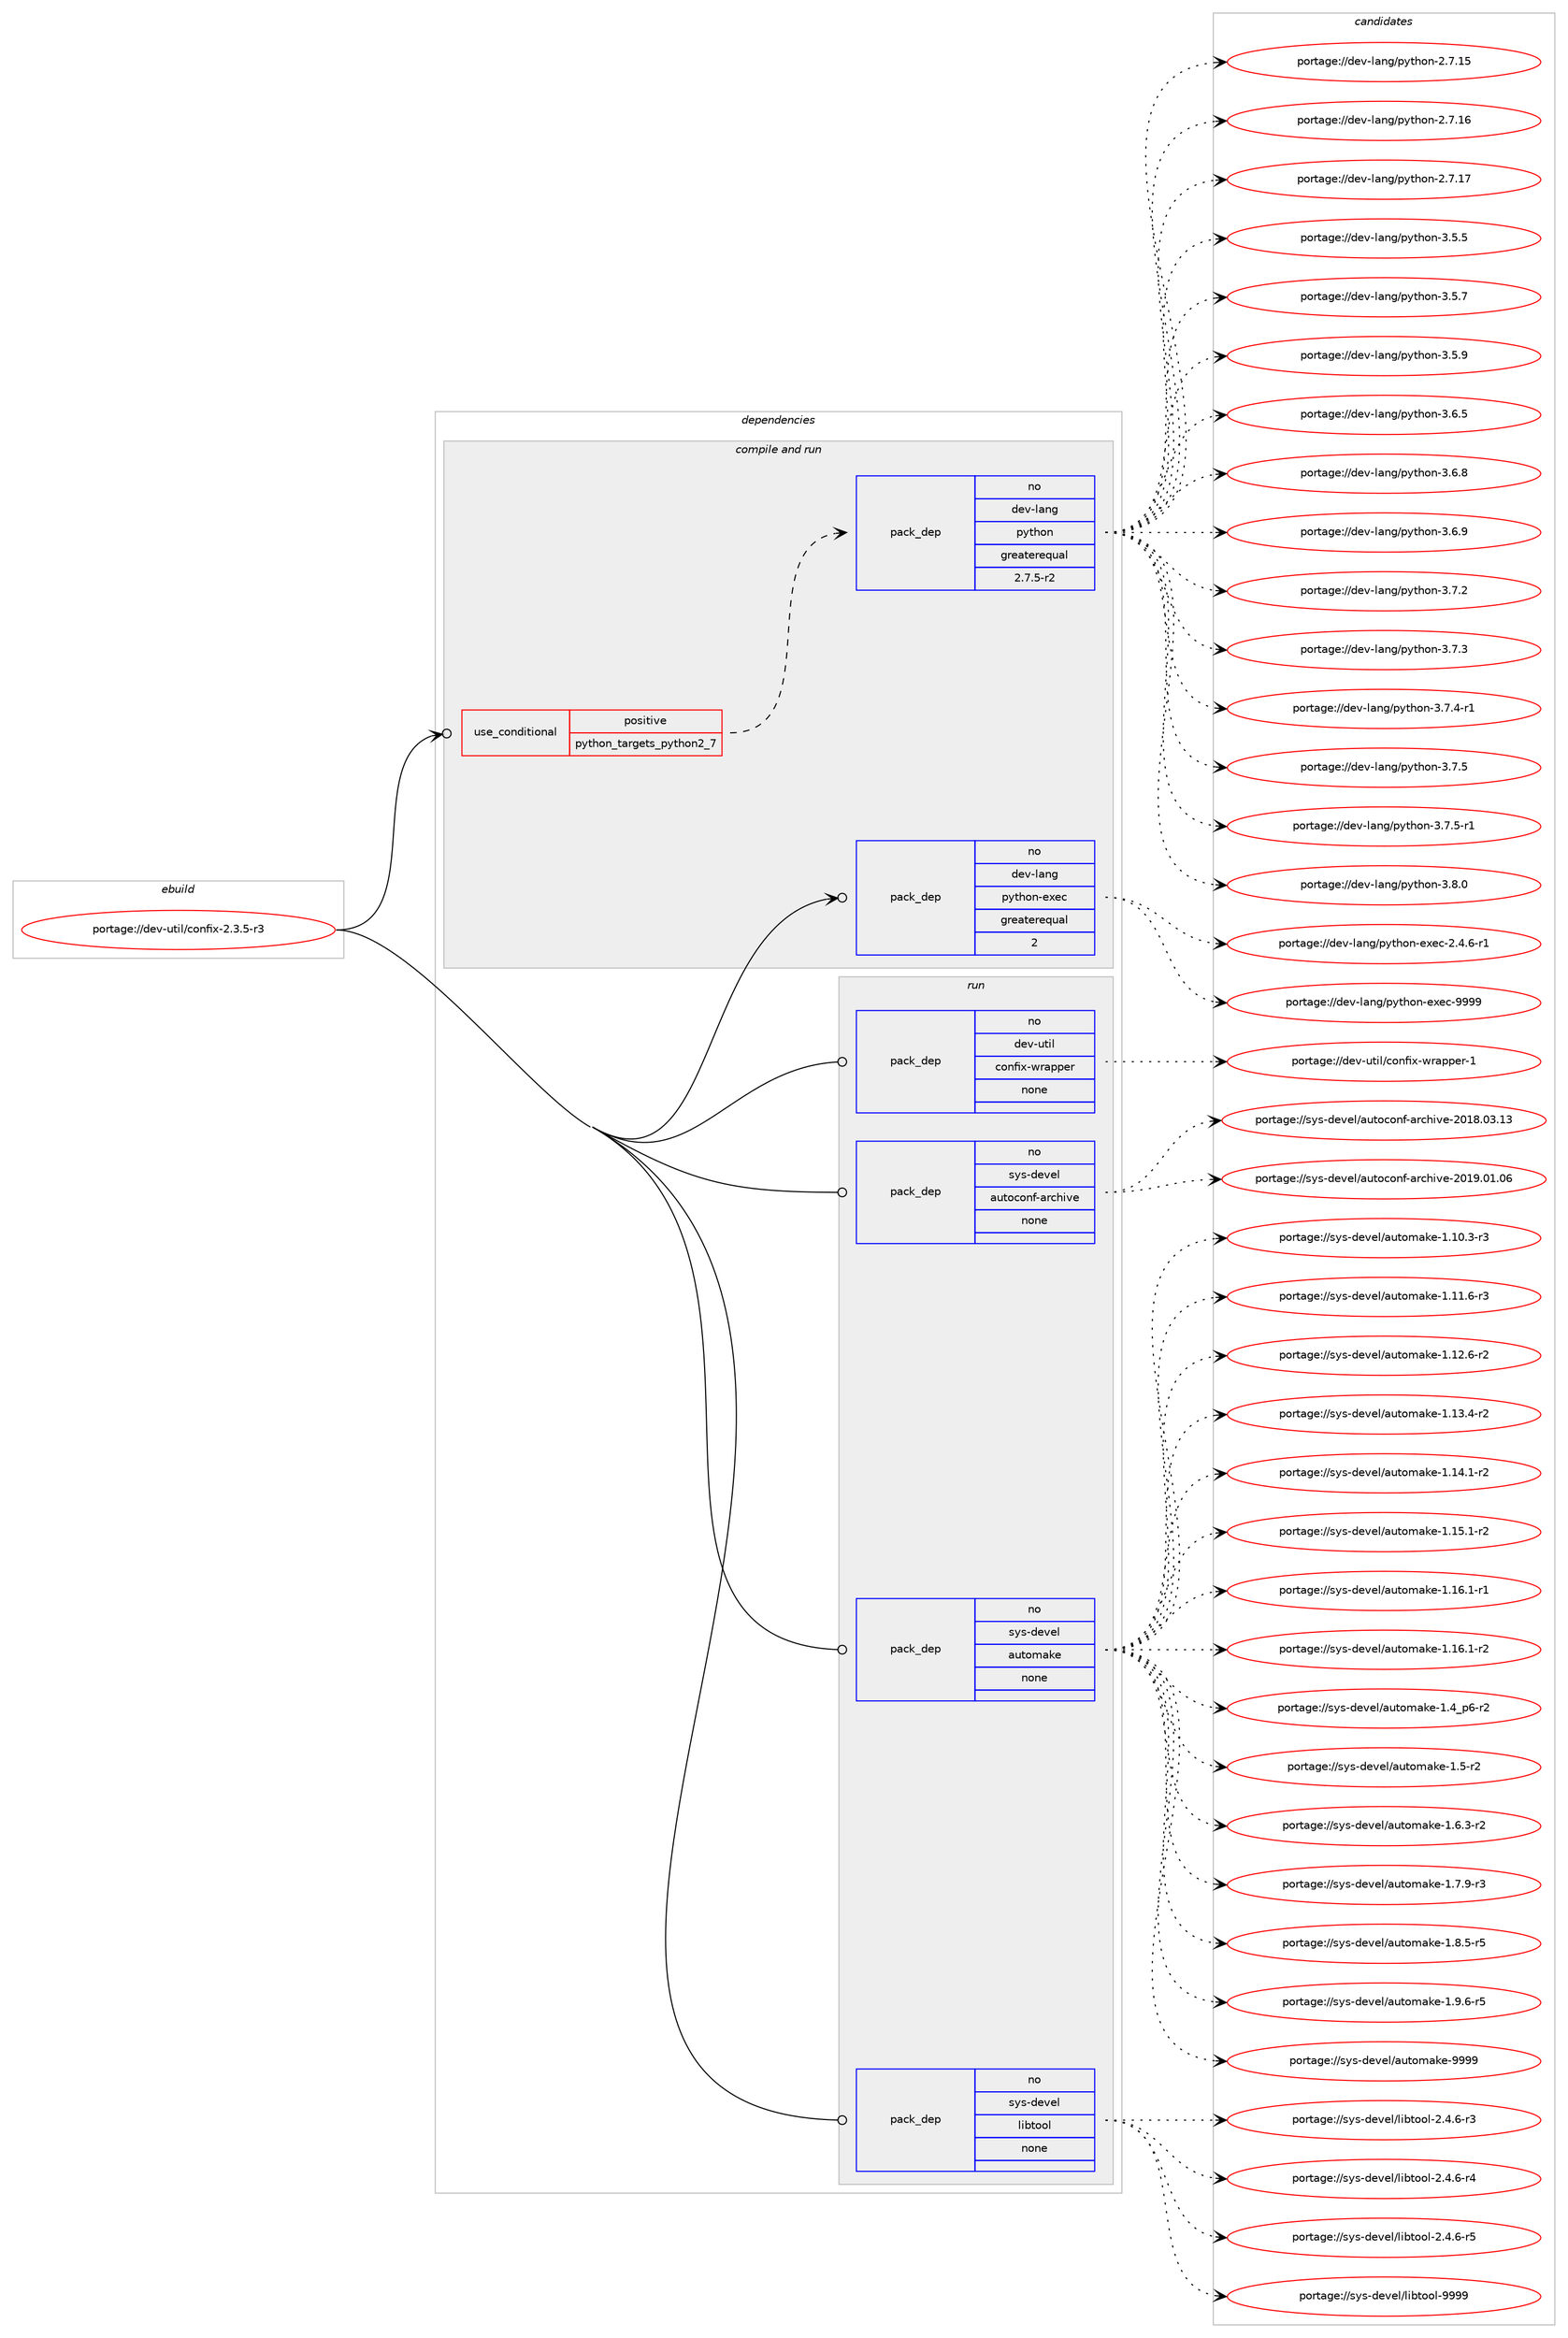 digraph prolog {

# *************
# Graph options
# *************

newrank=true;
concentrate=true;
compound=true;
graph [rankdir=LR,fontname=Helvetica,fontsize=10,ranksep=1.5];#, ranksep=2.5, nodesep=0.2];
edge  [arrowhead=vee];
node  [fontname=Helvetica,fontsize=10];

# **********
# The ebuild
# **********

subgraph cluster_leftcol {
color=gray;
rank=same;
label=<<i>ebuild</i>>;
id [label="portage://dev-util/confix-2.3.5-r3", color=red, width=4, href="../dev-util/confix-2.3.5-r3.svg"];
}

# ****************
# The dependencies
# ****************

subgraph cluster_midcol {
color=gray;
label=<<i>dependencies</i>>;
subgraph cluster_compile {
fillcolor="#eeeeee";
style=filled;
label=<<i>compile</i>>;
}
subgraph cluster_compileandrun {
fillcolor="#eeeeee";
style=filled;
label=<<i>compile and run</i>>;
subgraph cond70666 {
dependency260484 [label=<<TABLE BORDER="0" CELLBORDER="1" CELLSPACING="0" CELLPADDING="4"><TR><TD ROWSPAN="3" CELLPADDING="10">use_conditional</TD></TR><TR><TD>positive</TD></TR><TR><TD>python_targets_python2_7</TD></TR></TABLE>>, shape=none, color=red];
subgraph pack186180 {
dependency260485 [label=<<TABLE BORDER="0" CELLBORDER="1" CELLSPACING="0" CELLPADDING="4" WIDTH="220"><TR><TD ROWSPAN="6" CELLPADDING="30">pack_dep</TD></TR><TR><TD WIDTH="110">no</TD></TR><TR><TD>dev-lang</TD></TR><TR><TD>python</TD></TR><TR><TD>greaterequal</TD></TR><TR><TD>2.7.5-r2</TD></TR></TABLE>>, shape=none, color=blue];
}
dependency260484:e -> dependency260485:w [weight=20,style="dashed",arrowhead="vee"];
}
id:e -> dependency260484:w [weight=20,style="solid",arrowhead="odotvee"];
subgraph pack186181 {
dependency260486 [label=<<TABLE BORDER="0" CELLBORDER="1" CELLSPACING="0" CELLPADDING="4" WIDTH="220"><TR><TD ROWSPAN="6" CELLPADDING="30">pack_dep</TD></TR><TR><TD WIDTH="110">no</TD></TR><TR><TD>dev-lang</TD></TR><TR><TD>python-exec</TD></TR><TR><TD>greaterequal</TD></TR><TR><TD>2</TD></TR></TABLE>>, shape=none, color=blue];
}
id:e -> dependency260486:w [weight=20,style="solid",arrowhead="odotvee"];
}
subgraph cluster_run {
fillcolor="#eeeeee";
style=filled;
label=<<i>run</i>>;
subgraph pack186182 {
dependency260487 [label=<<TABLE BORDER="0" CELLBORDER="1" CELLSPACING="0" CELLPADDING="4" WIDTH="220"><TR><TD ROWSPAN="6" CELLPADDING="30">pack_dep</TD></TR><TR><TD WIDTH="110">no</TD></TR><TR><TD>dev-util</TD></TR><TR><TD>confix-wrapper</TD></TR><TR><TD>none</TD></TR><TR><TD></TD></TR></TABLE>>, shape=none, color=blue];
}
id:e -> dependency260487:w [weight=20,style="solid",arrowhead="odot"];
subgraph pack186183 {
dependency260488 [label=<<TABLE BORDER="0" CELLBORDER="1" CELLSPACING="0" CELLPADDING="4" WIDTH="220"><TR><TD ROWSPAN="6" CELLPADDING="30">pack_dep</TD></TR><TR><TD WIDTH="110">no</TD></TR><TR><TD>sys-devel</TD></TR><TR><TD>autoconf-archive</TD></TR><TR><TD>none</TD></TR><TR><TD></TD></TR></TABLE>>, shape=none, color=blue];
}
id:e -> dependency260488:w [weight=20,style="solid",arrowhead="odot"];
subgraph pack186184 {
dependency260489 [label=<<TABLE BORDER="0" CELLBORDER="1" CELLSPACING="0" CELLPADDING="4" WIDTH="220"><TR><TD ROWSPAN="6" CELLPADDING="30">pack_dep</TD></TR><TR><TD WIDTH="110">no</TD></TR><TR><TD>sys-devel</TD></TR><TR><TD>automake</TD></TR><TR><TD>none</TD></TR><TR><TD></TD></TR></TABLE>>, shape=none, color=blue];
}
id:e -> dependency260489:w [weight=20,style="solid",arrowhead="odot"];
subgraph pack186185 {
dependency260490 [label=<<TABLE BORDER="0" CELLBORDER="1" CELLSPACING="0" CELLPADDING="4" WIDTH="220"><TR><TD ROWSPAN="6" CELLPADDING="30">pack_dep</TD></TR><TR><TD WIDTH="110">no</TD></TR><TR><TD>sys-devel</TD></TR><TR><TD>libtool</TD></TR><TR><TD>none</TD></TR><TR><TD></TD></TR></TABLE>>, shape=none, color=blue];
}
id:e -> dependency260490:w [weight=20,style="solid",arrowhead="odot"];
}
}

# **************
# The candidates
# **************

subgraph cluster_choices {
rank=same;
color=gray;
label=<<i>candidates</i>>;

subgraph choice186180 {
color=black;
nodesep=1;
choiceportage10010111845108971101034711212111610411111045504655464953 [label="portage://dev-lang/python-2.7.15", color=red, width=4,href="../dev-lang/python-2.7.15.svg"];
choiceportage10010111845108971101034711212111610411111045504655464954 [label="portage://dev-lang/python-2.7.16", color=red, width=4,href="../dev-lang/python-2.7.16.svg"];
choiceportage10010111845108971101034711212111610411111045504655464955 [label="portage://dev-lang/python-2.7.17", color=red, width=4,href="../dev-lang/python-2.7.17.svg"];
choiceportage100101118451089711010347112121116104111110455146534653 [label="portage://dev-lang/python-3.5.5", color=red, width=4,href="../dev-lang/python-3.5.5.svg"];
choiceportage100101118451089711010347112121116104111110455146534655 [label="portage://dev-lang/python-3.5.7", color=red, width=4,href="../dev-lang/python-3.5.7.svg"];
choiceportage100101118451089711010347112121116104111110455146534657 [label="portage://dev-lang/python-3.5.9", color=red, width=4,href="../dev-lang/python-3.5.9.svg"];
choiceportage100101118451089711010347112121116104111110455146544653 [label="portage://dev-lang/python-3.6.5", color=red, width=4,href="../dev-lang/python-3.6.5.svg"];
choiceportage100101118451089711010347112121116104111110455146544656 [label="portage://dev-lang/python-3.6.8", color=red, width=4,href="../dev-lang/python-3.6.8.svg"];
choiceportage100101118451089711010347112121116104111110455146544657 [label="portage://dev-lang/python-3.6.9", color=red, width=4,href="../dev-lang/python-3.6.9.svg"];
choiceportage100101118451089711010347112121116104111110455146554650 [label="portage://dev-lang/python-3.7.2", color=red, width=4,href="../dev-lang/python-3.7.2.svg"];
choiceportage100101118451089711010347112121116104111110455146554651 [label="portage://dev-lang/python-3.7.3", color=red, width=4,href="../dev-lang/python-3.7.3.svg"];
choiceportage1001011184510897110103471121211161041111104551465546524511449 [label="portage://dev-lang/python-3.7.4-r1", color=red, width=4,href="../dev-lang/python-3.7.4-r1.svg"];
choiceportage100101118451089711010347112121116104111110455146554653 [label="portage://dev-lang/python-3.7.5", color=red, width=4,href="../dev-lang/python-3.7.5.svg"];
choiceportage1001011184510897110103471121211161041111104551465546534511449 [label="portage://dev-lang/python-3.7.5-r1", color=red, width=4,href="../dev-lang/python-3.7.5-r1.svg"];
choiceportage100101118451089711010347112121116104111110455146564648 [label="portage://dev-lang/python-3.8.0", color=red, width=4,href="../dev-lang/python-3.8.0.svg"];
dependency260485:e -> choiceportage10010111845108971101034711212111610411111045504655464953:w [style=dotted,weight="100"];
dependency260485:e -> choiceportage10010111845108971101034711212111610411111045504655464954:w [style=dotted,weight="100"];
dependency260485:e -> choiceportage10010111845108971101034711212111610411111045504655464955:w [style=dotted,weight="100"];
dependency260485:e -> choiceportage100101118451089711010347112121116104111110455146534653:w [style=dotted,weight="100"];
dependency260485:e -> choiceportage100101118451089711010347112121116104111110455146534655:w [style=dotted,weight="100"];
dependency260485:e -> choiceportage100101118451089711010347112121116104111110455146534657:w [style=dotted,weight="100"];
dependency260485:e -> choiceportage100101118451089711010347112121116104111110455146544653:w [style=dotted,weight="100"];
dependency260485:e -> choiceportage100101118451089711010347112121116104111110455146544656:w [style=dotted,weight="100"];
dependency260485:e -> choiceportage100101118451089711010347112121116104111110455146544657:w [style=dotted,weight="100"];
dependency260485:e -> choiceportage100101118451089711010347112121116104111110455146554650:w [style=dotted,weight="100"];
dependency260485:e -> choiceportage100101118451089711010347112121116104111110455146554651:w [style=dotted,weight="100"];
dependency260485:e -> choiceportage1001011184510897110103471121211161041111104551465546524511449:w [style=dotted,weight="100"];
dependency260485:e -> choiceportage100101118451089711010347112121116104111110455146554653:w [style=dotted,weight="100"];
dependency260485:e -> choiceportage1001011184510897110103471121211161041111104551465546534511449:w [style=dotted,weight="100"];
dependency260485:e -> choiceportage100101118451089711010347112121116104111110455146564648:w [style=dotted,weight="100"];
}
subgraph choice186181 {
color=black;
nodesep=1;
choiceportage10010111845108971101034711212111610411111045101120101994550465246544511449 [label="portage://dev-lang/python-exec-2.4.6-r1", color=red, width=4,href="../dev-lang/python-exec-2.4.6-r1.svg"];
choiceportage10010111845108971101034711212111610411111045101120101994557575757 [label="portage://dev-lang/python-exec-9999", color=red, width=4,href="../dev-lang/python-exec-9999.svg"];
dependency260486:e -> choiceportage10010111845108971101034711212111610411111045101120101994550465246544511449:w [style=dotted,weight="100"];
dependency260486:e -> choiceportage10010111845108971101034711212111610411111045101120101994557575757:w [style=dotted,weight="100"];
}
subgraph choice186182 {
color=black;
nodesep=1;
choiceportage10010111845117116105108479911111010210512045119114971121121011144549 [label="portage://dev-util/confix-wrapper-1", color=red, width=4,href="../dev-util/confix-wrapper-1.svg"];
dependency260487:e -> choiceportage10010111845117116105108479911111010210512045119114971121121011144549:w [style=dotted,weight="100"];
}
subgraph choice186183 {
color=black;
nodesep=1;
choiceportage115121115451001011181011084797117116111991111101024597114991041051181014550484956464851464951 [label="portage://sys-devel/autoconf-archive-2018.03.13", color=red, width=4,href="../sys-devel/autoconf-archive-2018.03.13.svg"];
choiceportage115121115451001011181011084797117116111991111101024597114991041051181014550484957464849464854 [label="portage://sys-devel/autoconf-archive-2019.01.06", color=red, width=4,href="../sys-devel/autoconf-archive-2019.01.06.svg"];
dependency260488:e -> choiceportage115121115451001011181011084797117116111991111101024597114991041051181014550484956464851464951:w [style=dotted,weight="100"];
dependency260488:e -> choiceportage115121115451001011181011084797117116111991111101024597114991041051181014550484957464849464854:w [style=dotted,weight="100"];
}
subgraph choice186184 {
color=black;
nodesep=1;
choiceportage11512111545100101118101108479711711611110997107101454946494846514511451 [label="portage://sys-devel/automake-1.10.3-r3", color=red, width=4,href="../sys-devel/automake-1.10.3-r3.svg"];
choiceportage11512111545100101118101108479711711611110997107101454946494946544511451 [label="portage://sys-devel/automake-1.11.6-r3", color=red, width=4,href="../sys-devel/automake-1.11.6-r3.svg"];
choiceportage11512111545100101118101108479711711611110997107101454946495046544511450 [label="portage://sys-devel/automake-1.12.6-r2", color=red, width=4,href="../sys-devel/automake-1.12.6-r2.svg"];
choiceportage11512111545100101118101108479711711611110997107101454946495146524511450 [label="portage://sys-devel/automake-1.13.4-r2", color=red, width=4,href="../sys-devel/automake-1.13.4-r2.svg"];
choiceportage11512111545100101118101108479711711611110997107101454946495246494511450 [label="portage://sys-devel/automake-1.14.1-r2", color=red, width=4,href="../sys-devel/automake-1.14.1-r2.svg"];
choiceportage11512111545100101118101108479711711611110997107101454946495346494511450 [label="portage://sys-devel/automake-1.15.1-r2", color=red, width=4,href="../sys-devel/automake-1.15.1-r2.svg"];
choiceportage11512111545100101118101108479711711611110997107101454946495446494511449 [label="portage://sys-devel/automake-1.16.1-r1", color=red, width=4,href="../sys-devel/automake-1.16.1-r1.svg"];
choiceportage11512111545100101118101108479711711611110997107101454946495446494511450 [label="portage://sys-devel/automake-1.16.1-r2", color=red, width=4,href="../sys-devel/automake-1.16.1-r2.svg"];
choiceportage115121115451001011181011084797117116111109971071014549465295112544511450 [label="portage://sys-devel/automake-1.4_p6-r2", color=red, width=4,href="../sys-devel/automake-1.4_p6-r2.svg"];
choiceportage11512111545100101118101108479711711611110997107101454946534511450 [label="portage://sys-devel/automake-1.5-r2", color=red, width=4,href="../sys-devel/automake-1.5-r2.svg"];
choiceportage115121115451001011181011084797117116111109971071014549465446514511450 [label="portage://sys-devel/automake-1.6.3-r2", color=red, width=4,href="../sys-devel/automake-1.6.3-r2.svg"];
choiceportage115121115451001011181011084797117116111109971071014549465546574511451 [label="portage://sys-devel/automake-1.7.9-r3", color=red, width=4,href="../sys-devel/automake-1.7.9-r3.svg"];
choiceportage115121115451001011181011084797117116111109971071014549465646534511453 [label="portage://sys-devel/automake-1.8.5-r5", color=red, width=4,href="../sys-devel/automake-1.8.5-r5.svg"];
choiceportage115121115451001011181011084797117116111109971071014549465746544511453 [label="portage://sys-devel/automake-1.9.6-r5", color=red, width=4,href="../sys-devel/automake-1.9.6-r5.svg"];
choiceportage115121115451001011181011084797117116111109971071014557575757 [label="portage://sys-devel/automake-9999", color=red, width=4,href="../sys-devel/automake-9999.svg"];
dependency260489:e -> choiceportage11512111545100101118101108479711711611110997107101454946494846514511451:w [style=dotted,weight="100"];
dependency260489:e -> choiceportage11512111545100101118101108479711711611110997107101454946494946544511451:w [style=dotted,weight="100"];
dependency260489:e -> choiceportage11512111545100101118101108479711711611110997107101454946495046544511450:w [style=dotted,weight="100"];
dependency260489:e -> choiceportage11512111545100101118101108479711711611110997107101454946495146524511450:w [style=dotted,weight="100"];
dependency260489:e -> choiceportage11512111545100101118101108479711711611110997107101454946495246494511450:w [style=dotted,weight="100"];
dependency260489:e -> choiceportage11512111545100101118101108479711711611110997107101454946495346494511450:w [style=dotted,weight="100"];
dependency260489:e -> choiceportage11512111545100101118101108479711711611110997107101454946495446494511449:w [style=dotted,weight="100"];
dependency260489:e -> choiceportage11512111545100101118101108479711711611110997107101454946495446494511450:w [style=dotted,weight="100"];
dependency260489:e -> choiceportage115121115451001011181011084797117116111109971071014549465295112544511450:w [style=dotted,weight="100"];
dependency260489:e -> choiceportage11512111545100101118101108479711711611110997107101454946534511450:w [style=dotted,weight="100"];
dependency260489:e -> choiceportage115121115451001011181011084797117116111109971071014549465446514511450:w [style=dotted,weight="100"];
dependency260489:e -> choiceportage115121115451001011181011084797117116111109971071014549465546574511451:w [style=dotted,weight="100"];
dependency260489:e -> choiceportage115121115451001011181011084797117116111109971071014549465646534511453:w [style=dotted,weight="100"];
dependency260489:e -> choiceportage115121115451001011181011084797117116111109971071014549465746544511453:w [style=dotted,weight="100"];
dependency260489:e -> choiceportage115121115451001011181011084797117116111109971071014557575757:w [style=dotted,weight="100"];
}
subgraph choice186185 {
color=black;
nodesep=1;
choiceportage1151211154510010111810110847108105981161111111084550465246544511451 [label="portage://sys-devel/libtool-2.4.6-r3", color=red, width=4,href="../sys-devel/libtool-2.4.6-r3.svg"];
choiceportage1151211154510010111810110847108105981161111111084550465246544511452 [label="portage://sys-devel/libtool-2.4.6-r4", color=red, width=4,href="../sys-devel/libtool-2.4.6-r4.svg"];
choiceportage1151211154510010111810110847108105981161111111084550465246544511453 [label="portage://sys-devel/libtool-2.4.6-r5", color=red, width=4,href="../sys-devel/libtool-2.4.6-r5.svg"];
choiceportage1151211154510010111810110847108105981161111111084557575757 [label="portage://sys-devel/libtool-9999", color=red, width=4,href="../sys-devel/libtool-9999.svg"];
dependency260490:e -> choiceportage1151211154510010111810110847108105981161111111084550465246544511451:w [style=dotted,weight="100"];
dependency260490:e -> choiceportage1151211154510010111810110847108105981161111111084550465246544511452:w [style=dotted,weight="100"];
dependency260490:e -> choiceportage1151211154510010111810110847108105981161111111084550465246544511453:w [style=dotted,weight="100"];
dependency260490:e -> choiceportage1151211154510010111810110847108105981161111111084557575757:w [style=dotted,weight="100"];
}
}

}
